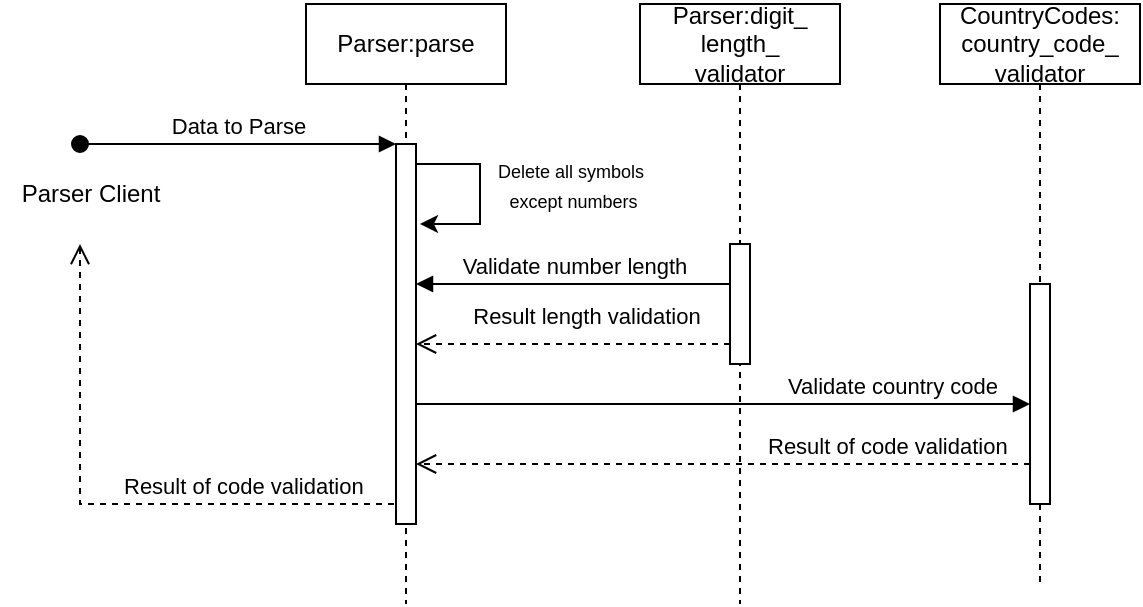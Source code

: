 <mxfile version="21.1.2" type="device">
  <diagram name="Page-1" id="2YBvvXClWsGukQMizWep">
    <mxGraphModel dx="1231" dy="1187" grid="1" gridSize="10" guides="1" tooltips="1" connect="1" arrows="1" fold="1" page="1" pageScale="1" pageWidth="850" pageHeight="1100" math="0" shadow="0">
      <root>
        <mxCell id="0" />
        <mxCell id="1" parent="0" />
        <mxCell id="aM9ryv3xv72pqoxQDRHE-1" value="Parser:parse" style="shape=umlLifeline;perimeter=lifelinePerimeter;whiteSpace=wrap;html=1;container=0;dropTarget=0;collapsible=0;recursiveResize=0;outlineConnect=0;portConstraint=eastwest;newEdgeStyle={&quot;edgeStyle&quot;:&quot;elbowEdgeStyle&quot;,&quot;elbow&quot;:&quot;vertical&quot;,&quot;curved&quot;:0,&quot;rounded&quot;:0};" parent="1" vertex="1">
          <mxGeometry x="293" y="400" width="100" height="300" as="geometry" />
        </mxCell>
        <mxCell id="aM9ryv3xv72pqoxQDRHE-2" value="" style="html=1;points=[];perimeter=orthogonalPerimeter;outlineConnect=0;targetShapes=umlLifeline;portConstraint=eastwest;newEdgeStyle={&quot;edgeStyle&quot;:&quot;elbowEdgeStyle&quot;,&quot;elbow&quot;:&quot;vertical&quot;,&quot;curved&quot;:0,&quot;rounded&quot;:0};" parent="aM9ryv3xv72pqoxQDRHE-1" vertex="1">
          <mxGeometry x="45" y="70" width="10" height="190" as="geometry" />
        </mxCell>
        <mxCell id="aM9ryv3xv72pqoxQDRHE-3" value="Data to Parse" style="html=1;verticalAlign=bottom;startArrow=oval;endArrow=block;startSize=8;edgeStyle=elbowEdgeStyle;elbow=vertical;curved=0;rounded=0;" parent="aM9ryv3xv72pqoxQDRHE-1" target="aM9ryv3xv72pqoxQDRHE-2" edge="1">
          <mxGeometry relative="1" as="geometry">
            <mxPoint x="-113" y="70" as="sourcePoint" />
          </mxGeometry>
        </mxCell>
        <mxCell id="sECvv5pwDM3MiHdB8_GL-1" value="" style="endArrow=classic;html=1;rounded=0;" parent="aM9ryv3xv72pqoxQDRHE-1" source="aM9ryv3xv72pqoxQDRHE-2" edge="1">
          <mxGeometry width="50" height="50" relative="1" as="geometry">
            <mxPoint x="97" y="140" as="sourcePoint" />
            <mxPoint x="57" y="110" as="targetPoint" />
            <Array as="points">
              <mxPoint x="67" y="80" />
              <mxPoint x="87" y="80" />
              <mxPoint x="87" y="90" />
              <mxPoint x="87" y="110" />
            </Array>
          </mxGeometry>
        </mxCell>
        <mxCell id="aM9ryv3xv72pqoxQDRHE-5" value="Parser:digit_&lt;br&gt;length_&lt;br&gt;validator" style="shape=umlLifeline;perimeter=lifelinePerimeter;whiteSpace=wrap;html=1;container=0;dropTarget=0;collapsible=0;recursiveResize=0;outlineConnect=0;portConstraint=eastwest;newEdgeStyle={&quot;edgeStyle&quot;:&quot;elbowEdgeStyle&quot;,&quot;elbow&quot;:&quot;vertical&quot;,&quot;curved&quot;:0,&quot;rounded&quot;:0};" parent="1" vertex="1">
          <mxGeometry x="460" y="400" width="100" height="300" as="geometry" />
        </mxCell>
        <mxCell id="aM9ryv3xv72pqoxQDRHE-6" value="" style="html=1;points=[];perimeter=orthogonalPerimeter;outlineConnect=0;targetShapes=umlLifeline;portConstraint=eastwest;newEdgeStyle={&quot;edgeStyle&quot;:&quot;elbowEdgeStyle&quot;,&quot;elbow&quot;:&quot;vertical&quot;,&quot;curved&quot;:0,&quot;rounded&quot;:0};" parent="aM9ryv3xv72pqoxQDRHE-5" vertex="1">
          <mxGeometry x="45" y="120" width="10" height="60" as="geometry" />
        </mxCell>
        <mxCell id="aM9ryv3xv72pqoxQDRHE-8" value="Result of code validation" style="html=1;verticalAlign=bottom;endArrow=open;dashed=1;endSize=8;edgeStyle=elbowEdgeStyle;elbow=vertical;curved=0;rounded=0;align=left;" parent="1" source="sECvv5pwDM3MiHdB8_GL-5" target="aM9ryv3xv72pqoxQDRHE-2" edge="1">
          <mxGeometry x="-0.13" relative="1" as="geometry">
            <mxPoint x="448" y="565" as="targetPoint" />
            <Array as="points">
              <mxPoint x="530" y="630" />
              <mxPoint x="600" y="610" />
              <mxPoint x="620" y="620" />
              <mxPoint x="620" y="630" />
              <mxPoint x="443" y="640" />
            </Array>
            <mxPoint as="offset" />
          </mxGeometry>
        </mxCell>
        <mxCell id="aM9ryv3xv72pqoxQDRHE-9" value="Validate country code" style="html=1;verticalAlign=bottom;endArrow=block;edgeStyle=elbowEdgeStyle;elbow=vertical;curved=0;rounded=0;" parent="1" source="aM9ryv3xv72pqoxQDRHE-2" target="sECvv5pwDM3MiHdB8_GL-5" edge="1">
          <mxGeometry x="0.547" relative="1" as="geometry">
            <mxPoint x="510" y="560" as="sourcePoint" />
            <Array as="points">
              <mxPoint x="540" y="600" />
            </Array>
            <mxPoint x="620" y="560.238" as="targetPoint" />
            <mxPoint as="offset" />
          </mxGeometry>
        </mxCell>
        <mxCell id="aM9ryv3xv72pqoxQDRHE-10" value="Result length validation" style="html=1;verticalAlign=bottom;endArrow=open;dashed=1;endSize=8;edgeStyle=elbowEdgeStyle;elbow=vertical;curved=0;rounded=0;" parent="1" source="aM9ryv3xv72pqoxQDRHE-6" target="aM9ryv3xv72pqoxQDRHE-2" edge="1">
          <mxGeometry x="-0.083" y="-5" relative="1" as="geometry">
            <mxPoint x="350" y="570" as="targetPoint" />
            <Array as="points">
              <mxPoint x="433" y="570" />
            </Array>
            <mxPoint x="500" y="570" as="sourcePoint" />
            <mxPoint as="offset" />
          </mxGeometry>
        </mxCell>
        <mxCell id="sECvv5pwDM3MiHdB8_GL-2" value="&lt;font style=&quot;font-size: 9px;&quot;&gt;Delete all symbols&lt;br&gt;&amp;nbsp;except numbers&lt;/font&gt;" style="text;html=1;align=center;verticalAlign=middle;resizable=0;points=[];autosize=1;strokeColor=none;fillColor=none;" parent="1" vertex="1">
          <mxGeometry x="375" y="470" width="100" height="40" as="geometry" />
        </mxCell>
        <mxCell id="sECvv5pwDM3MiHdB8_GL-4" value="CountryCodes:&lt;br&gt;country_code_&lt;br&gt;validator" style="shape=umlLifeline;perimeter=lifelinePerimeter;whiteSpace=wrap;html=1;container=0;dropTarget=0;collapsible=0;recursiveResize=0;outlineConnect=0;portConstraint=eastwest;newEdgeStyle={&quot;edgeStyle&quot;:&quot;elbowEdgeStyle&quot;,&quot;elbow&quot;:&quot;vertical&quot;,&quot;curved&quot;:0,&quot;rounded&quot;:0};" parent="1" vertex="1">
          <mxGeometry x="610" y="400" width="100" height="290" as="geometry" />
        </mxCell>
        <mxCell id="sECvv5pwDM3MiHdB8_GL-5" value="" style="html=1;points=[];perimeter=orthogonalPerimeter;outlineConnect=0;targetShapes=umlLifeline;portConstraint=eastwest;newEdgeStyle={&quot;edgeStyle&quot;:&quot;elbowEdgeStyle&quot;,&quot;elbow&quot;:&quot;vertical&quot;,&quot;curved&quot;:0,&quot;rounded&quot;:0};" parent="sECvv5pwDM3MiHdB8_GL-4" vertex="1">
          <mxGeometry x="45" y="140" width="10" height="110" as="geometry" />
        </mxCell>
        <mxCell id="sECvv5pwDM3MiHdB8_GL-6" value="Validate number length" style="html=1;verticalAlign=bottom;endArrow=block;edgeStyle=elbowEdgeStyle;elbow=vertical;curved=0;rounded=0;" parent="1" source="aM9ryv3xv72pqoxQDRHE-6" target="aM9ryv3xv72pqoxQDRHE-2" edge="1">
          <mxGeometry relative="1" as="geometry">
            <mxPoint x="500" y="540" as="sourcePoint" />
            <Array as="points">
              <mxPoint x="420" y="540" />
            </Array>
            <mxPoint x="350" y="540" as="targetPoint" />
          </mxGeometry>
        </mxCell>
        <mxCell id="sECvv5pwDM3MiHdB8_GL-7" value="Result of code validation" style="html=1;verticalAlign=bottom;endArrow=open;dashed=1;endSize=8;edgeStyle=elbowEdgeStyle;elbow=vertical;curved=0;rounded=0;align=left;" parent="1" edge="1">
          <mxGeometry x="-0.045" relative="1" as="geometry">
            <mxPoint x="180" y="520" as="targetPoint" />
            <Array as="points">
              <mxPoint x="212" y="650" />
              <mxPoint x="282" y="630" />
              <mxPoint x="302" y="640" />
              <mxPoint x="302" y="650" />
              <mxPoint x="125" y="660" />
            </Array>
            <mxPoint x="337" y="650" as="sourcePoint" />
            <mxPoint as="offset" />
          </mxGeometry>
        </mxCell>
        <mxCell id="sECvv5pwDM3MiHdB8_GL-10" value="Parser Client" style="text;html=1;align=center;verticalAlign=middle;resizable=0;points=[];autosize=1;strokeColor=none;fillColor=none;" parent="1" vertex="1">
          <mxGeometry x="140" y="480" width="90" height="30" as="geometry" />
        </mxCell>
      </root>
    </mxGraphModel>
  </diagram>
</mxfile>
